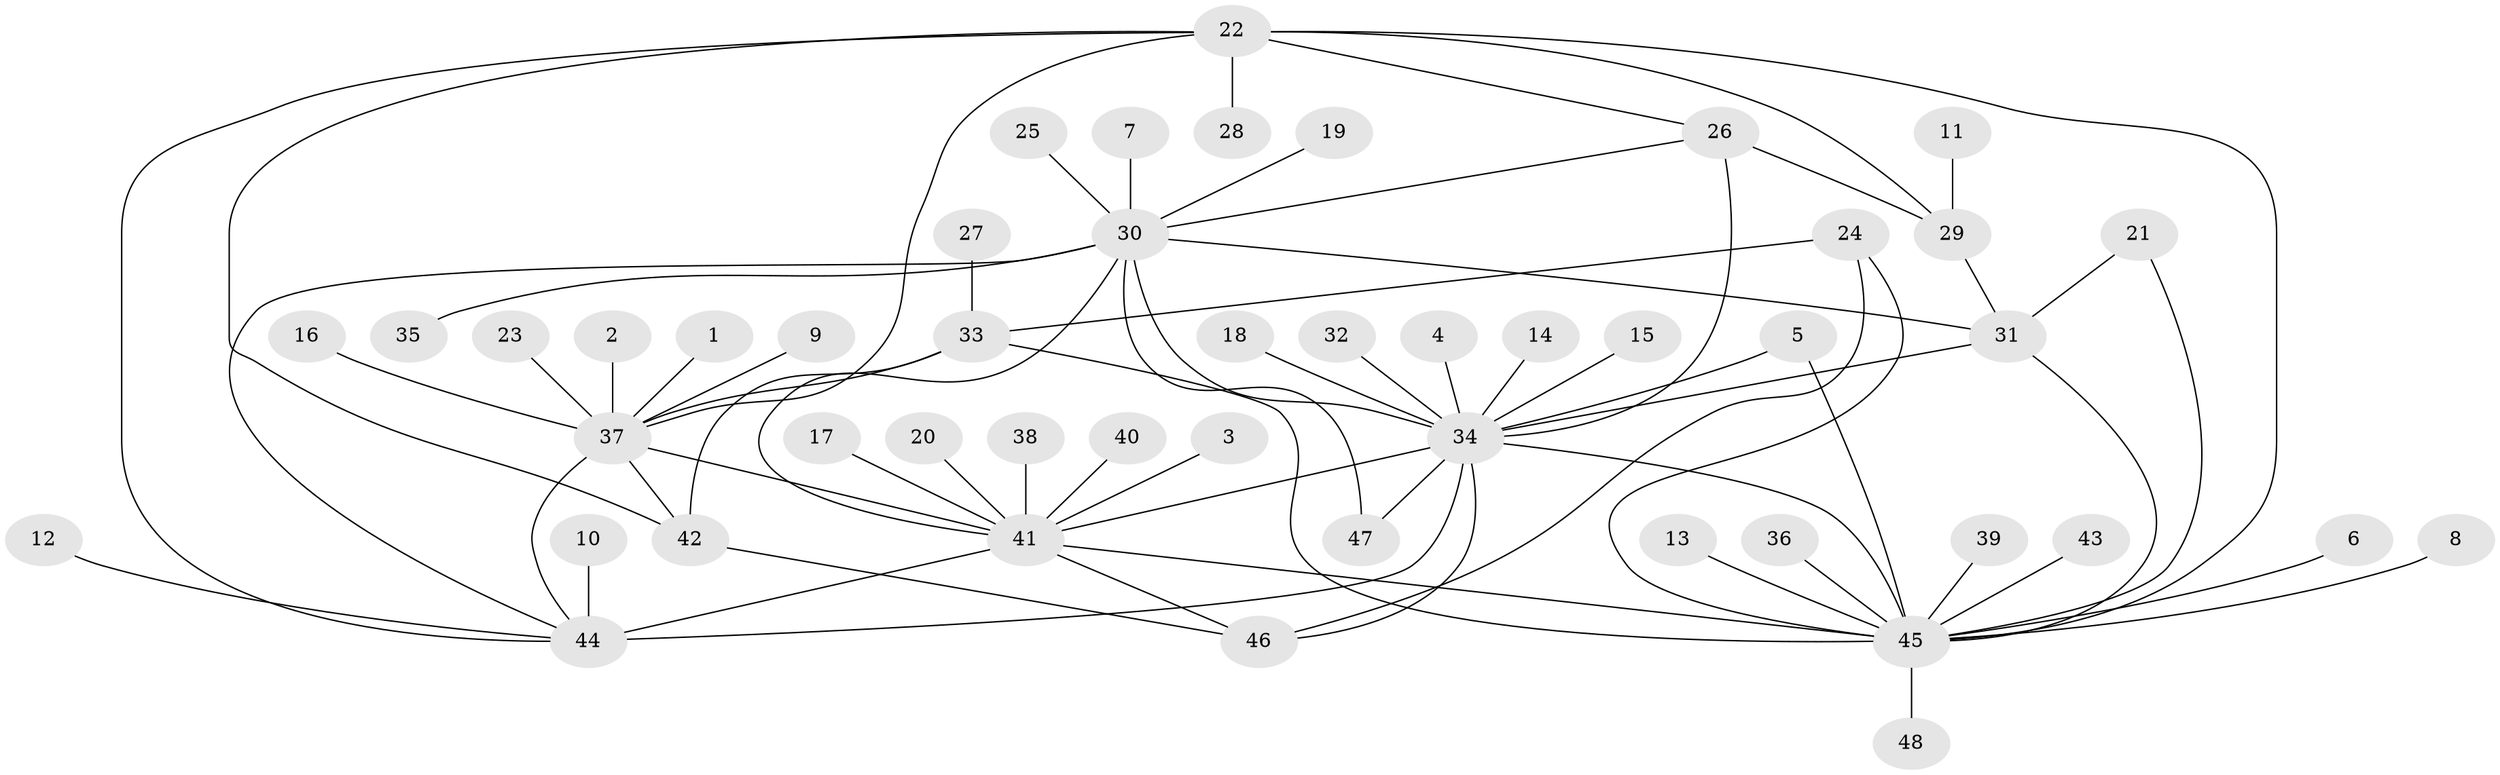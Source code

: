 // original degree distribution, {8: 0.010416666666666666, 3: 0.09375, 14: 0.010416666666666666, 22: 0.010416666666666666, 7: 0.020833333333333332, 12: 0.020833333333333332, 1: 0.5208333333333334, 15: 0.010416666666666666, 4: 0.07291666666666667, 5: 0.020833333333333332, 2: 0.19791666666666666, 6: 0.010416666666666666}
// Generated by graph-tools (version 1.1) at 2025/26/03/09/25 03:26:01]
// undirected, 48 vertices, 70 edges
graph export_dot {
graph [start="1"]
  node [color=gray90,style=filled];
  1;
  2;
  3;
  4;
  5;
  6;
  7;
  8;
  9;
  10;
  11;
  12;
  13;
  14;
  15;
  16;
  17;
  18;
  19;
  20;
  21;
  22;
  23;
  24;
  25;
  26;
  27;
  28;
  29;
  30;
  31;
  32;
  33;
  34;
  35;
  36;
  37;
  38;
  39;
  40;
  41;
  42;
  43;
  44;
  45;
  46;
  47;
  48;
  1 -- 37 [weight=1.0];
  2 -- 37 [weight=1.0];
  3 -- 41 [weight=1.0];
  4 -- 34 [weight=1.0];
  5 -- 34 [weight=1.0];
  5 -- 45 [weight=1.0];
  6 -- 45 [weight=1.0];
  7 -- 30 [weight=1.0];
  8 -- 45 [weight=1.0];
  9 -- 37 [weight=1.0];
  10 -- 44 [weight=2.0];
  11 -- 29 [weight=1.0];
  12 -- 44 [weight=1.0];
  13 -- 45 [weight=1.0];
  14 -- 34 [weight=1.0];
  15 -- 34 [weight=1.0];
  16 -- 37 [weight=1.0];
  17 -- 41 [weight=1.0];
  18 -- 34 [weight=1.0];
  19 -- 30 [weight=1.0];
  20 -- 41 [weight=1.0];
  21 -- 31 [weight=1.0];
  21 -- 45 [weight=1.0];
  22 -- 26 [weight=1.0];
  22 -- 28 [weight=1.0];
  22 -- 29 [weight=1.0];
  22 -- 37 [weight=1.0];
  22 -- 42 [weight=1.0];
  22 -- 44 [weight=1.0];
  22 -- 45 [weight=1.0];
  23 -- 37 [weight=1.0];
  24 -- 33 [weight=1.0];
  24 -- 45 [weight=1.0];
  24 -- 46 [weight=1.0];
  25 -- 30 [weight=1.0];
  26 -- 29 [weight=1.0];
  26 -- 30 [weight=1.0];
  26 -- 34 [weight=2.0];
  27 -- 33 [weight=1.0];
  29 -- 31 [weight=1.0];
  30 -- 31 [weight=1.0];
  30 -- 34 [weight=2.0];
  30 -- 35 [weight=1.0];
  30 -- 41 [weight=1.0];
  30 -- 44 [weight=1.0];
  30 -- 47 [weight=1.0];
  31 -- 34 [weight=1.0];
  31 -- 45 [weight=1.0];
  32 -- 34 [weight=1.0];
  33 -- 37 [weight=1.0];
  33 -- 42 [weight=1.0];
  33 -- 45 [weight=1.0];
  34 -- 41 [weight=2.0];
  34 -- 44 [weight=1.0];
  34 -- 45 [weight=2.0];
  34 -- 46 [weight=1.0];
  34 -- 47 [weight=1.0];
  36 -- 45 [weight=1.0];
  37 -- 41 [weight=1.0];
  37 -- 42 [weight=1.0];
  37 -- 44 [weight=1.0];
  38 -- 41 [weight=1.0];
  39 -- 45 [weight=1.0];
  40 -- 41 [weight=1.0];
  41 -- 44 [weight=2.0];
  41 -- 45 [weight=1.0];
  41 -- 46 [weight=1.0];
  42 -- 46 [weight=1.0];
  43 -- 45 [weight=1.0];
  45 -- 48 [weight=1.0];
}
